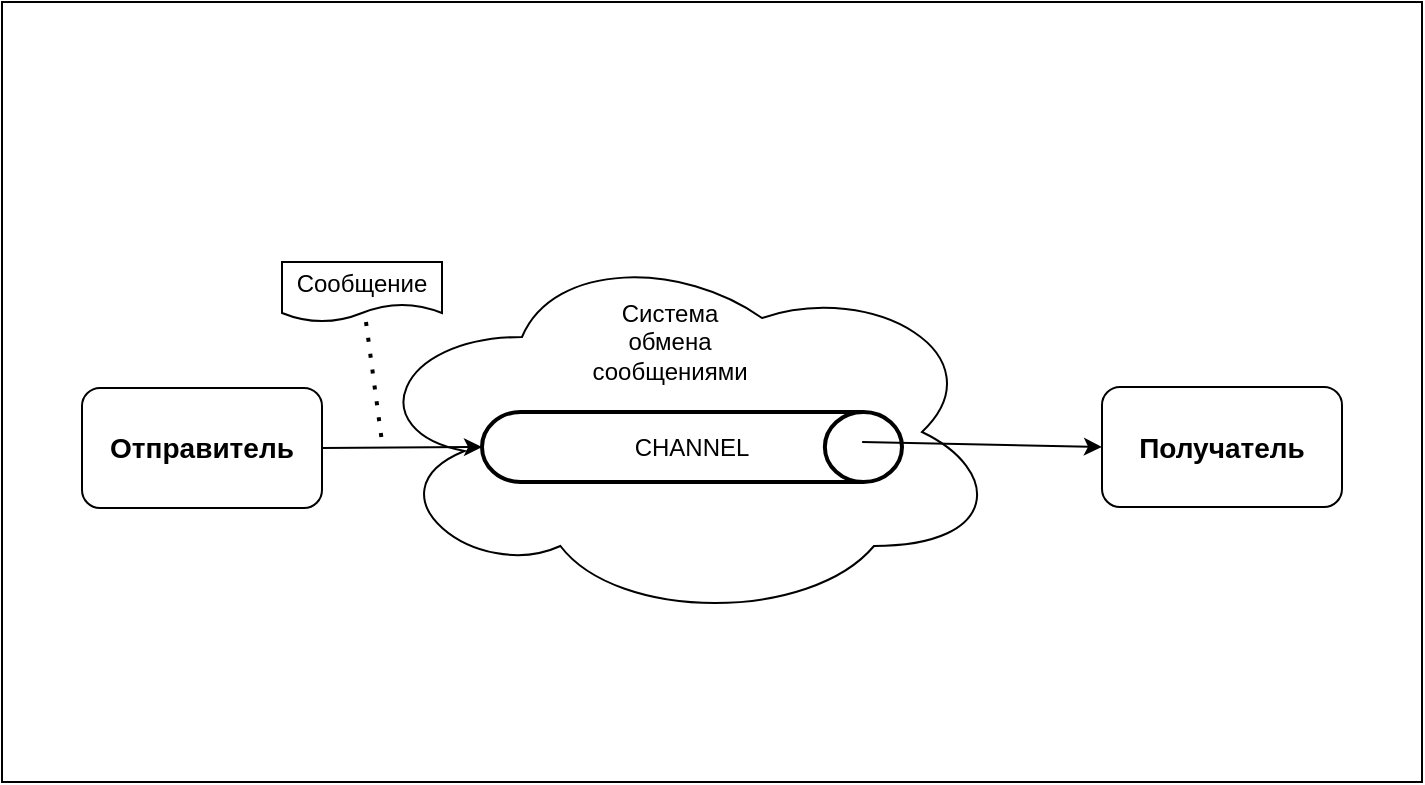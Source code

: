 <mxfile version="13.9.9" type="device"><diagram id="rvL5gj8yVYhv76RDKf5K" name="Страница 1"><mxGraphModel dx="1086" dy="806" grid="1" gridSize="10" guides="1" tooltips="1" connect="1" arrows="1" fold="1" page="1" pageScale="1" pageWidth="827" pageHeight="1169" math="0" shadow="0"><root><mxCell id="0"/><mxCell id="1" parent="0"/><mxCell id="pIEb9nL99D0za_yR9hoL-1" value="" style="rounded=0;whiteSpace=wrap;html=1;" vertex="1" parent="1"><mxGeometry x="60" y="40" width="710" height="390" as="geometry"/></mxCell><mxCell id="pIEb9nL99D0za_yR9hoL-2" value="" style="ellipse;shape=cloud;whiteSpace=wrap;html=1;" vertex="1" parent="1"><mxGeometry x="240" y="160" width="320" height="190" as="geometry"/></mxCell><mxCell id="pIEb9nL99D0za_yR9hoL-3" value="CHANNEL" style="strokeWidth=2;html=1;shape=mxgraph.flowchart.direct_data;whiteSpace=wrap;rotation=0;" vertex="1" parent="1"><mxGeometry x="300" y="245" width="210" height="35" as="geometry"/></mxCell><mxCell id="pIEb9nL99D0za_yR9hoL-4" value="&lt;font style=&quot;font-size: 14px&quot;&gt;&lt;b&gt;Отправитель&lt;/b&gt;&lt;/font&gt;" style="rounded=1;whiteSpace=wrap;html=1;" vertex="1" parent="1"><mxGeometry x="100" y="233" width="120" height="60" as="geometry"/></mxCell><mxCell id="pIEb9nL99D0za_yR9hoL-5" value="&lt;font style=&quot;font-size: 14px&quot;&gt;&lt;b&gt;Получатель&lt;/b&gt;&lt;/font&gt;" style="rounded=1;whiteSpace=wrap;html=1;" vertex="1" parent="1"><mxGeometry x="610" y="232.5" width="120" height="60" as="geometry"/></mxCell><mxCell id="pIEb9nL99D0za_yR9hoL-6" value="" style="endArrow=classic;html=1;exitX=1;exitY=0.5;exitDx=0;exitDy=0;entryX=0;entryY=0.5;entryDx=0;entryDy=0;entryPerimeter=0;" edge="1" parent="1" source="pIEb9nL99D0za_yR9hoL-4" target="pIEb9nL99D0za_yR9hoL-3"><mxGeometry width="50" height="50" relative="1" as="geometry"><mxPoint x="250" y="380" as="sourcePoint"/><mxPoint x="300" y="330" as="targetPoint"/></mxGeometry></mxCell><mxCell id="pIEb9nL99D0za_yR9hoL-7" value="" style="endArrow=classic;html=1;exitX=0.905;exitY=0.429;exitDx=0;exitDy=0;exitPerimeter=0;entryX=0;entryY=0.5;entryDx=0;entryDy=0;" edge="1" parent="1" source="pIEb9nL99D0za_yR9hoL-3" target="pIEb9nL99D0za_yR9hoL-5"><mxGeometry width="50" height="50" relative="1" as="geometry"><mxPoint x="560" y="260" as="sourcePoint"/><mxPoint x="610" y="210" as="targetPoint"/></mxGeometry></mxCell><mxCell id="pIEb9nL99D0za_yR9hoL-8" value="Сообщение" style="shape=document;whiteSpace=wrap;html=1;boundedLbl=1;" vertex="1" parent="1"><mxGeometry x="200" y="170" width="80" height="30" as="geometry"/></mxCell><mxCell id="pIEb9nL99D0za_yR9hoL-9" value="" style="endArrow=none;dashed=1;html=1;dashPattern=1 3;strokeWidth=2;" edge="1" parent="1" source="pIEb9nL99D0za_yR9hoL-8"><mxGeometry width="50" height="50" relative="1" as="geometry"><mxPoint x="210" y="360" as="sourcePoint"/><mxPoint x="250" y="260" as="targetPoint"/></mxGeometry></mxCell><mxCell id="pIEb9nL99D0za_yR9hoL-10" value="Система обмена сообщениями" style="text;html=1;strokeColor=none;fillColor=none;align=center;verticalAlign=middle;whiteSpace=wrap;rounded=0;" vertex="1" parent="1"><mxGeometry x="374" y="200" width="40" height="20" as="geometry"/></mxCell></root></mxGraphModel></diagram></mxfile>